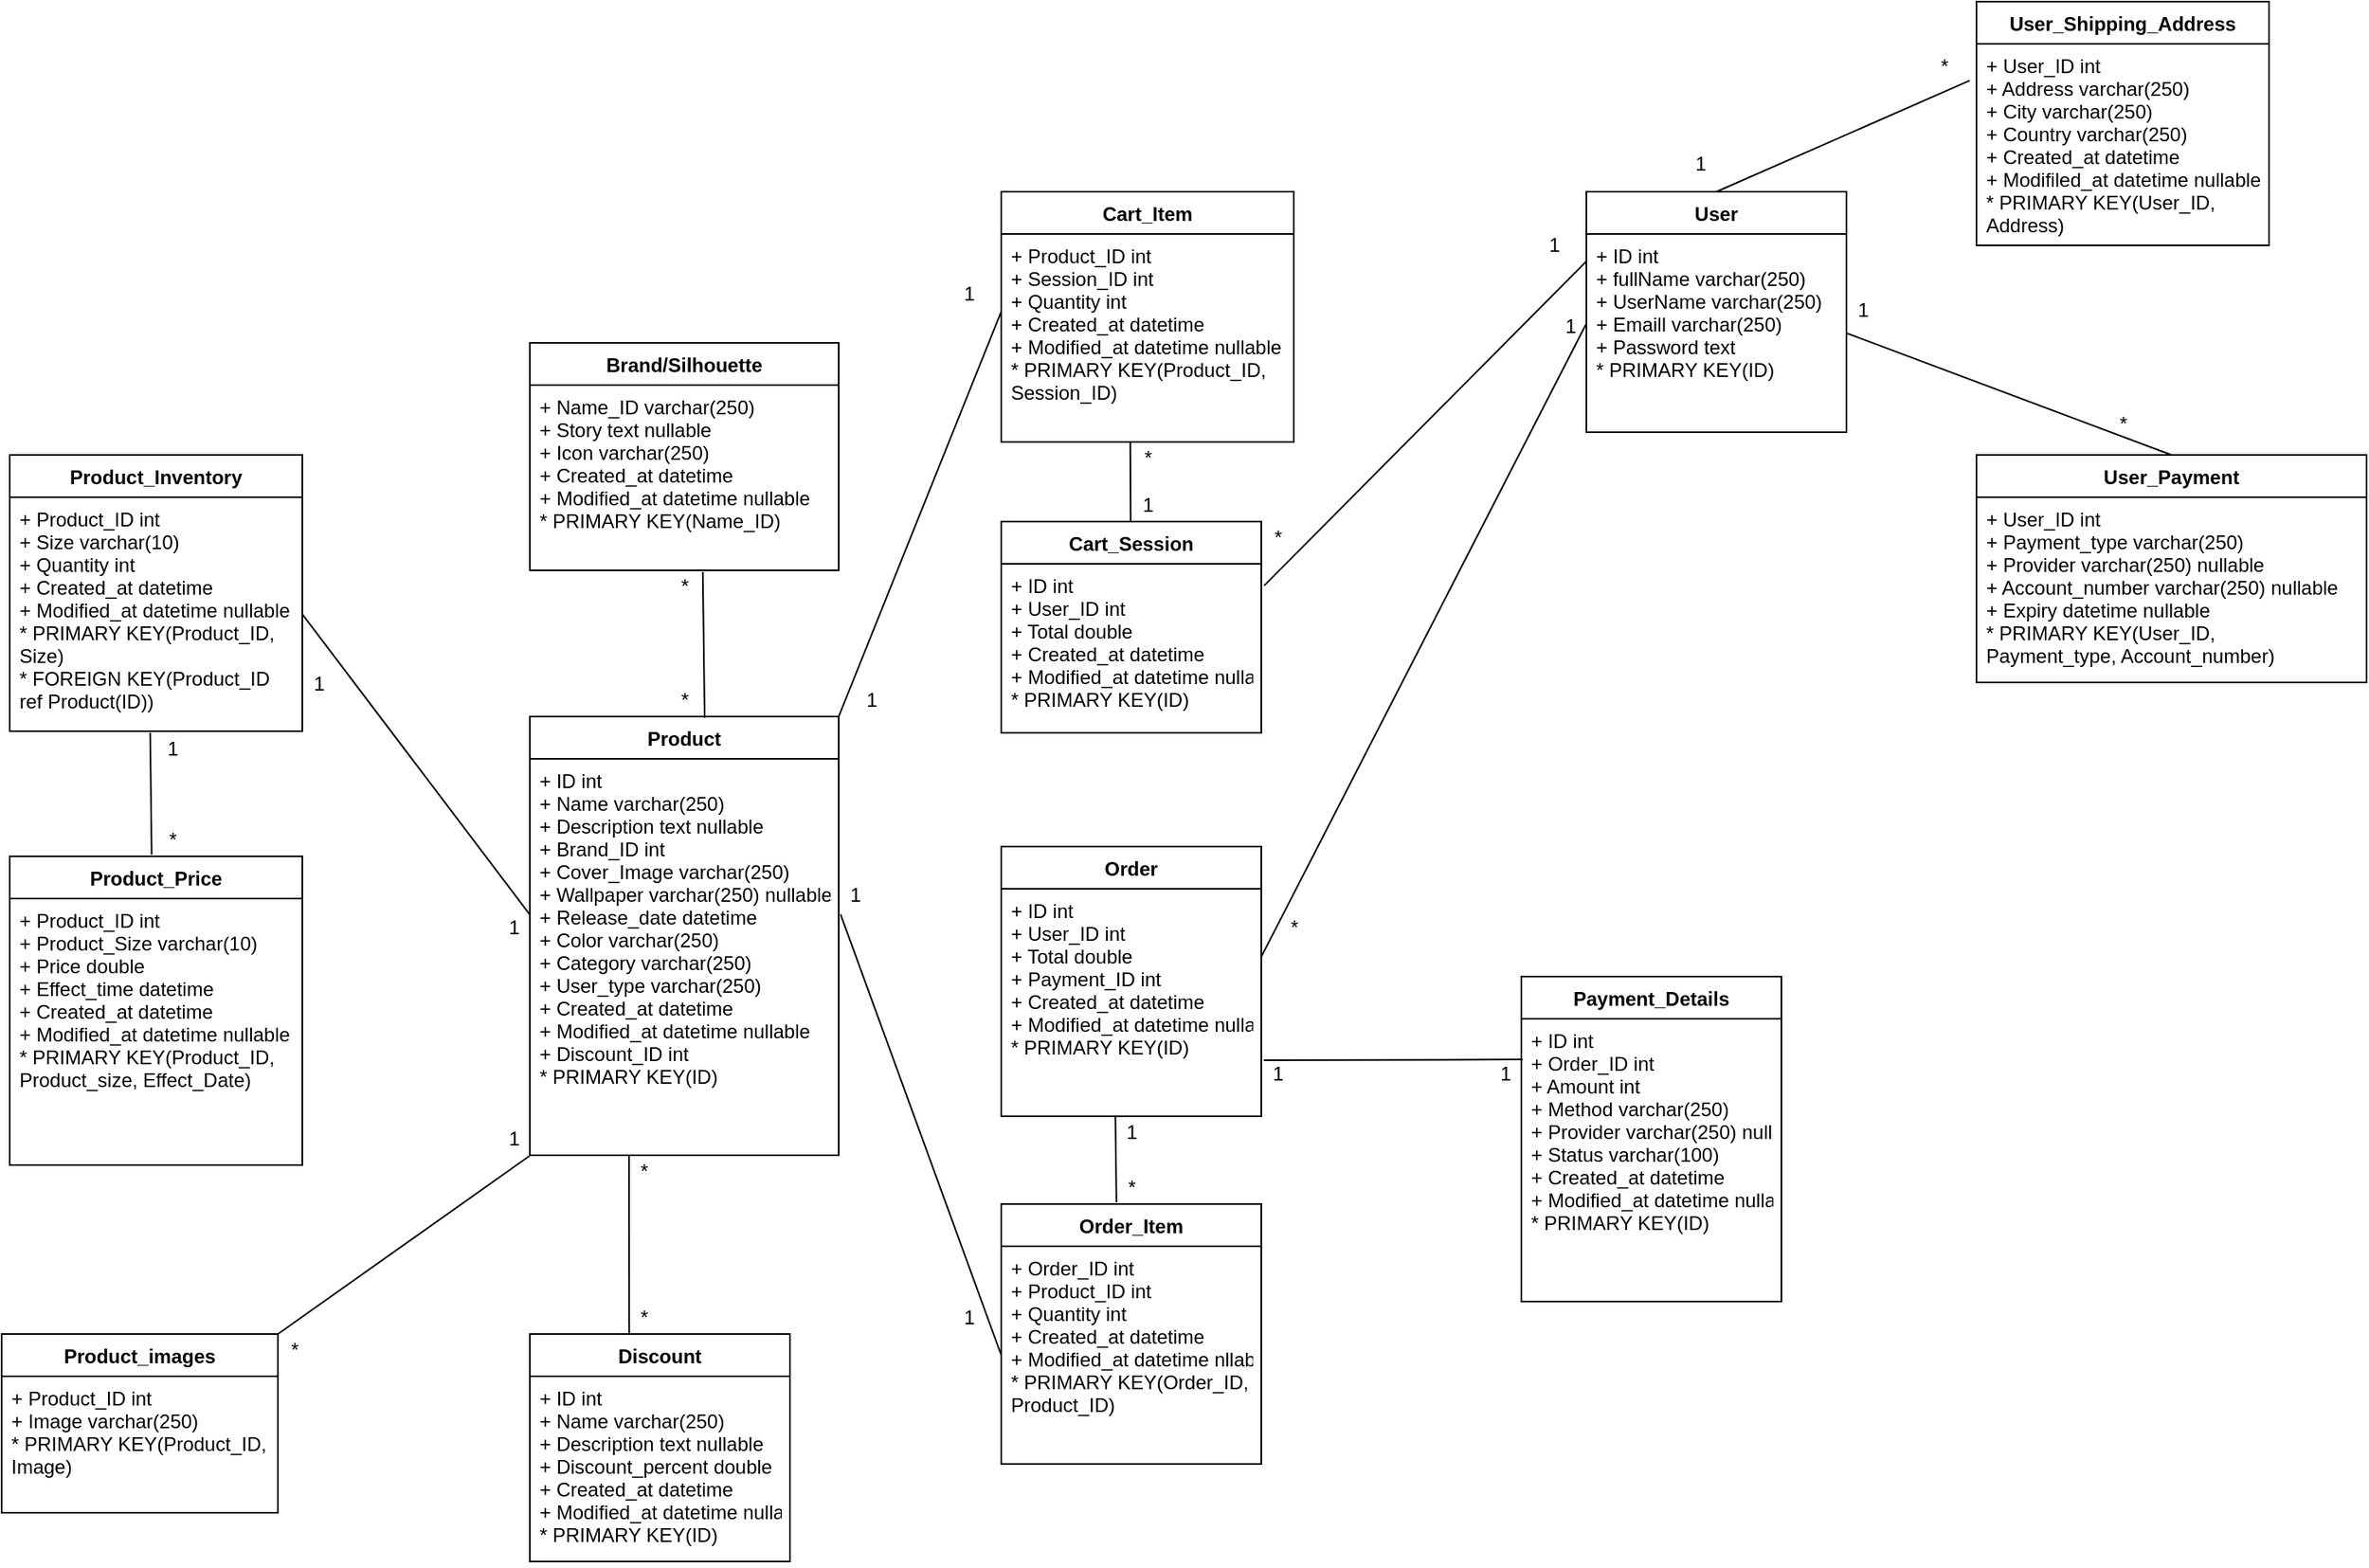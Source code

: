<mxfile version="16.4.0" type="device"><diagram id="C5RBs43oDa-KdzZeNtuy" name="Page-1"><mxGraphModel dx="1138" dy="724" grid="1" gridSize="10" guides="1" tooltips="1" connect="1" arrows="1" fold="1" page="1" pageScale="1" pageWidth="1600" pageHeight="1200" math="0" shadow="0"><root><mxCell id="WIyWlLk6GJQsqaUBKTNV-0"/><mxCell id="WIyWlLk6GJQsqaUBKTNV-1" parent="WIyWlLk6GJQsqaUBKTNV-0"/><mxCell id="3xXqWXQJbxBXgRaZJn6x-3" value="Product" style="swimlane;fontStyle=1;align=center;verticalAlign=top;childLayout=stackLayout;horizontal=1;startSize=26;horizontalStack=0;resizeParent=1;resizeParentMax=0;resizeLast=0;collapsible=1;marginBottom=0;" vertex="1" parent="WIyWlLk6GJQsqaUBKTNV-1"><mxGeometry x="430" y="520" width="190" height="270" as="geometry"/></mxCell><mxCell id="3xXqWXQJbxBXgRaZJn6x-4" value="+ ID int&#10;+ Name varchar(250)&#10;+ Description text nullable&#10;+ Brand_ID int&#10;+ Cover_Image varchar(250)&#10;+ Wallpaper varchar(250) nullable&#10;+ Release_date datetime&#10;+ Color varchar(250)&#10;+ Category varchar(250)&#10;+ User_type varchar(250)&#10;+ Created_at datetime&#10;+ Modified_at datetime nullable&#10;+ Discount_ID int&#10;* PRIMARY KEY(ID)" style="text;strokeColor=none;fillColor=none;align=left;verticalAlign=top;spacingLeft=4;spacingRight=4;overflow=hidden;rotatable=0;points=[[0,0.5],[1,0.5]];portConstraint=eastwest;" vertex="1" parent="3xXqWXQJbxBXgRaZJn6x-3"><mxGeometry y="26" width="190" height="244" as="geometry"/></mxCell><mxCell id="3xXqWXQJbxBXgRaZJn6x-10" value="Brand/Silhouette" style="swimlane;fontStyle=1;align=center;verticalAlign=top;childLayout=stackLayout;horizontal=1;startSize=26;horizontalStack=0;resizeParent=1;resizeParentMax=0;resizeLast=0;collapsible=1;marginBottom=0;" vertex="1" parent="WIyWlLk6GJQsqaUBKTNV-1"><mxGeometry x="430" y="290" width="190" height="140" as="geometry"/></mxCell><mxCell id="3xXqWXQJbxBXgRaZJn6x-11" value="+ Name_ID varchar(250)&#10;+ Story text nullable&#10;+ Icon varchar(250)&#10;+ Created_at datetime&#10;+ Modified_at datetime nullable&#10;* PRIMARY KEY(Name_ID) " style="text;strokeColor=none;fillColor=none;align=left;verticalAlign=top;spacingLeft=4;spacingRight=4;overflow=hidden;rotatable=0;points=[[0,0.5],[1,0.5]];portConstraint=eastwest;" vertex="1" parent="3xXqWXQJbxBXgRaZJn6x-10"><mxGeometry y="26" width="190" height="114" as="geometry"/></mxCell><mxCell id="3xXqWXQJbxBXgRaZJn6x-23" value="Product_Inventory" style="swimlane;fontStyle=1;align=center;verticalAlign=top;childLayout=stackLayout;horizontal=1;startSize=26;horizontalStack=0;resizeParent=1;resizeParentMax=0;resizeLast=0;collapsible=1;marginBottom=0;" vertex="1" parent="WIyWlLk6GJQsqaUBKTNV-1"><mxGeometry x="110" y="359" width="180" height="170" as="geometry"/></mxCell><mxCell id="3xXqWXQJbxBXgRaZJn6x-24" value="+ Product_ID int&#10;+ Size varchar(10)&#10;+ Quantity int&#10;+ Created_at datetime&#10;+ Modified_at datetime nullable&#10;* PRIMARY KEY(Product_ID,&#10;Size)&#10;* FOREIGN KEY(Product_ID&#10;ref Product(ID))" style="text;strokeColor=none;fillColor=none;align=left;verticalAlign=top;spacingLeft=4;spacingRight=4;overflow=hidden;rotatable=0;points=[[0,0.5],[1,0.5]];portConstraint=eastwest;labelBackgroundColor=default;" vertex="1" parent="3xXqWXQJbxBXgRaZJn6x-23"><mxGeometry y="26" width="180" height="144" as="geometry"/></mxCell><mxCell id="3xXqWXQJbxBXgRaZJn6x-27" value="Product_Price" style="swimlane;fontStyle=1;align=center;verticalAlign=top;childLayout=stackLayout;horizontal=1;startSize=26;horizontalStack=0;resizeParent=1;resizeParentMax=0;resizeLast=0;collapsible=1;marginBottom=0;" vertex="1" parent="WIyWlLk6GJQsqaUBKTNV-1"><mxGeometry x="110" y="606" width="180" height="190" as="geometry"/></mxCell><mxCell id="3xXqWXQJbxBXgRaZJn6x-28" value="+ Product_ID int&#10;+ Product_Size varchar(10)&#10;+ Price double&#10;+ Effect_time datetime&#10;+ Created_at datetime&#10;+ Modified_at datetime nullable&#10;* PRIMARY KEY(Product_ID,&#10;Product_size, Effect_Date)" style="text;strokeColor=none;fillColor=none;align=left;verticalAlign=top;spacingLeft=4;spacingRight=4;overflow=hidden;rotatable=0;points=[[0,0.5],[1,0.5]];portConstraint=eastwest;" vertex="1" parent="3xXqWXQJbxBXgRaZJn6x-27"><mxGeometry y="26" width="180" height="164" as="geometry"/></mxCell><mxCell id="3xXqWXQJbxBXgRaZJn6x-34" value="Cart_Item" style="swimlane;fontStyle=1;align=center;verticalAlign=top;childLayout=stackLayout;horizontal=1;startSize=26;horizontalStack=0;resizeParent=1;resizeParentMax=0;resizeLast=0;collapsible=1;marginBottom=0;" vertex="1" parent="WIyWlLk6GJQsqaUBKTNV-1"><mxGeometry x="720" y="197" width="180" height="154" as="geometry"/></mxCell><mxCell id="3xXqWXQJbxBXgRaZJn6x-35" value="+ Product_ID int&#10;+ Session_ID int&#10;+ Quantity int&#10;+ Created_at datetime&#10;+ Modified_at datetime nullable&#10;* PRIMARY KEY(Product_ID,&#10;Session_ID)" style="text;strokeColor=none;fillColor=none;align=left;verticalAlign=top;spacingLeft=4;spacingRight=4;overflow=hidden;rotatable=0;points=[[0,0.5],[1,0.5]];portConstraint=eastwest;" vertex="1" parent="3xXqWXQJbxBXgRaZJn6x-34"><mxGeometry y="26" width="180" height="128" as="geometry"/></mxCell><mxCell id="3xXqWXQJbxBXgRaZJn6x-38" value="Cart_Session&#10;" style="swimlane;fontStyle=1;align=center;verticalAlign=top;childLayout=stackLayout;horizontal=1;startSize=26;horizontalStack=0;resizeParent=1;resizeParentMax=0;resizeLast=0;collapsible=1;marginBottom=0;" vertex="1" parent="WIyWlLk6GJQsqaUBKTNV-1"><mxGeometry x="720" y="400" width="160" height="130" as="geometry"/></mxCell><mxCell id="3xXqWXQJbxBXgRaZJn6x-39" value="+ ID int&#10;+ User_ID int&#10;+ Total double&#10;+ Created_at datetime&#10;+ Modified_at datetime nullable&#10;* PRIMARY KEY(ID)" style="text;strokeColor=none;fillColor=none;align=left;verticalAlign=top;spacingLeft=4;spacingRight=4;overflow=hidden;rotatable=0;points=[[0,0.5],[1,0.5]];portConstraint=eastwest;" vertex="1" parent="3xXqWXQJbxBXgRaZJn6x-38"><mxGeometry y="26" width="160" height="104" as="geometry"/></mxCell><mxCell id="3xXqWXQJbxBXgRaZJn6x-42" value="Order" style="swimlane;fontStyle=1;align=center;verticalAlign=top;childLayout=stackLayout;horizontal=1;startSize=26;horizontalStack=0;resizeParent=1;resizeParentMax=0;resizeLast=0;collapsible=1;marginBottom=0;" vertex="1" parent="WIyWlLk6GJQsqaUBKTNV-1"><mxGeometry x="720" y="600" width="160" height="166" as="geometry"/></mxCell><mxCell id="3xXqWXQJbxBXgRaZJn6x-43" value="+ ID int&#10;+ User_ID int&#10;+ Total double&#10;+ Payment_ID int&#10;+ Created_at datetime&#10;+ Modified_at datetime nullable&#10;* PRIMARY KEY(ID)" style="text;strokeColor=none;fillColor=none;align=left;verticalAlign=top;spacingLeft=4;spacingRight=4;overflow=hidden;rotatable=0;points=[[0,0.5],[1,0.5]];portConstraint=eastwest;" vertex="1" parent="3xXqWXQJbxBXgRaZJn6x-42"><mxGeometry y="26" width="160" height="140" as="geometry"/></mxCell><mxCell id="3xXqWXQJbxBXgRaZJn6x-46" value="Order_Item" style="swimlane;fontStyle=1;align=center;verticalAlign=top;childLayout=stackLayout;horizontal=1;startSize=26;horizontalStack=0;resizeParent=1;resizeParentMax=0;resizeLast=0;collapsible=1;marginBottom=0;" vertex="1" parent="WIyWlLk6GJQsqaUBKTNV-1"><mxGeometry x="720" y="820" width="160" height="160" as="geometry"/></mxCell><mxCell id="3xXqWXQJbxBXgRaZJn6x-47" value="+ Order_ID int&#10;+ Product_ID int&#10;+ Quantity int&#10;+ Created_at datetime&#10;+ Modified_at datetime nllable&#10;* PRIMARY KEY(Order_ID,&#10;Product_ID)" style="text;strokeColor=none;fillColor=none;align=left;verticalAlign=top;spacingLeft=4;spacingRight=4;overflow=hidden;rotatable=0;points=[[0,0.5],[1,0.5]];portConstraint=eastwest;" vertex="1" parent="3xXqWXQJbxBXgRaZJn6x-46"><mxGeometry y="26" width="160" height="134" as="geometry"/></mxCell><mxCell id="3xXqWXQJbxBXgRaZJn6x-50" value="Payment_Details" style="swimlane;fontStyle=1;align=center;verticalAlign=top;childLayout=stackLayout;horizontal=1;startSize=26;horizontalStack=0;resizeParent=1;resizeParentMax=0;resizeLast=0;collapsible=1;marginBottom=0;" vertex="1" parent="WIyWlLk6GJQsqaUBKTNV-1"><mxGeometry x="1040" y="680" width="160" height="200" as="geometry"/></mxCell><mxCell id="3xXqWXQJbxBXgRaZJn6x-51" value="+ ID int&#10;+ Order_ID int&#10;+ Amount int&#10;+ Method varchar(250)&#10;+ Provider varchar(250) nullable&#10;+ Status varchar(100)&#10;+ Created_at datetime&#10;+ Modified_at datetime nullable&#10;* PRIMARY KEY(ID)" style="text;strokeColor=none;fillColor=none;align=left;verticalAlign=top;spacingLeft=4;spacingRight=4;overflow=hidden;rotatable=0;points=[[0,0.5],[1,0.5]];portConstraint=eastwest;" vertex="1" parent="3xXqWXQJbxBXgRaZJn6x-50"><mxGeometry y="26" width="160" height="174" as="geometry"/></mxCell><mxCell id="3xXqWXQJbxBXgRaZJn6x-54" value="User" style="swimlane;fontStyle=1;align=center;verticalAlign=top;childLayout=stackLayout;horizontal=1;startSize=26;horizontalStack=0;resizeParent=1;resizeParentMax=0;resizeLast=0;collapsible=1;marginBottom=0;" vertex="1" parent="WIyWlLk6GJQsqaUBKTNV-1"><mxGeometry x="1080" y="197" width="160" height="148" as="geometry"/></mxCell><mxCell id="3xXqWXQJbxBXgRaZJn6x-55" value="+ ID int&#10;+ fullName varchar(250)&#10;+ UserName varchar(250)&#10;+ Emaill varchar(250)&#10;+ Password text&#10;* PRIMARY KEY(ID)" style="text;strokeColor=none;fillColor=none;align=left;verticalAlign=top;spacingLeft=4;spacingRight=4;overflow=hidden;rotatable=0;points=[[0,0.5],[1,0.5]];portConstraint=eastwest;" vertex="1" parent="3xXqWXQJbxBXgRaZJn6x-54"><mxGeometry y="26" width="160" height="122" as="geometry"/></mxCell><mxCell id="3xXqWXQJbxBXgRaZJn6x-58" value="User_Shipping_Address" style="swimlane;fontStyle=1;align=center;verticalAlign=top;childLayout=stackLayout;horizontal=1;startSize=26;horizontalStack=0;resizeParent=1;resizeParentMax=0;resizeLast=0;collapsible=1;marginBottom=0;" vertex="1" parent="WIyWlLk6GJQsqaUBKTNV-1"><mxGeometry x="1320" y="80" width="180" height="150" as="geometry"/></mxCell><mxCell id="3xXqWXQJbxBXgRaZJn6x-59" value="+ User_ID int&#10;+ Address varchar(250)&#10;+ City varchar(250)&#10;+ Country varchar(250)&#10;+ Created_at datetime&#10;+ Modifiled_at datetime nullable&#10;* PRIMARY KEY(User_ID,&#10;Address)" style="text;strokeColor=none;fillColor=none;align=left;verticalAlign=top;spacingLeft=4;spacingRight=4;overflow=hidden;rotatable=0;points=[[0,0.5],[1,0.5]];portConstraint=eastwest;" vertex="1" parent="3xXqWXQJbxBXgRaZJn6x-58"><mxGeometry y="26" width="180" height="124" as="geometry"/></mxCell><mxCell id="3xXqWXQJbxBXgRaZJn6x-62" value="User_Payment" style="swimlane;fontStyle=1;align=center;verticalAlign=top;childLayout=stackLayout;horizontal=1;startSize=26;horizontalStack=0;resizeParent=1;resizeParentMax=0;resizeLast=0;collapsible=1;marginBottom=0;" vertex="1" parent="WIyWlLk6GJQsqaUBKTNV-1"><mxGeometry x="1320" y="359" width="240" height="140" as="geometry"/></mxCell><mxCell id="3xXqWXQJbxBXgRaZJn6x-63" value="+ User_ID int&#10;+ Payment_type varchar(250)&#10;+ Provider varchar(250) nullable&#10;+ Account_number varchar(250) nullable&#10;+ Expiry datetime nullable&#10;* PRIMARY KEY(User_ID, &#10;Payment_type, Account_number)" style="text;strokeColor=none;fillColor=none;align=left;verticalAlign=top;spacingLeft=4;spacingRight=4;overflow=hidden;rotatable=0;points=[[0,0.5],[1,0.5]];portConstraint=eastwest;" vertex="1" parent="3xXqWXQJbxBXgRaZJn6x-62"><mxGeometry y="26" width="240" height="114" as="geometry"/></mxCell><mxCell id="3xXqWXQJbxBXgRaZJn6x-73" value="" style="endArrow=none;html=1;rounded=0;entryX=0.56;entryY=1.009;entryDx=0;entryDy=0;entryPerimeter=0;exitX=0.566;exitY=0.003;exitDx=0;exitDy=0;exitPerimeter=0;" edge="1" parent="WIyWlLk6GJQsqaUBKTNV-1" source="3xXqWXQJbxBXgRaZJn6x-3" target="3xXqWXQJbxBXgRaZJn6x-11"><mxGeometry width="50" height="50" relative="1" as="geometry"><mxPoint x="430" y="499" as="sourcePoint"/><mxPoint x="480" y="449" as="targetPoint"/></mxGeometry></mxCell><mxCell id="3xXqWXQJbxBXgRaZJn6x-75" value="" style="endArrow=none;html=1;rounded=0;exitX=0.485;exitY=-0.005;exitDx=0;exitDy=0;exitPerimeter=0;entryX=0.48;entryY=1.006;entryDx=0;entryDy=0;entryPerimeter=0;" edge="1" parent="WIyWlLk6GJQsqaUBKTNV-1" source="3xXqWXQJbxBXgRaZJn6x-27" target="3xXqWXQJbxBXgRaZJn6x-24"><mxGeometry width="50" height="50" relative="1" as="geometry"><mxPoint x="150" y="640" as="sourcePoint"/><mxPoint x="197" y="570" as="targetPoint"/></mxGeometry></mxCell><mxCell id="3xXqWXQJbxBXgRaZJn6x-76" value="" style="endArrow=none;html=1;rounded=0;entryX=1;entryY=0.5;entryDx=0;entryDy=0;exitX=0;exitY=0.393;exitDx=0;exitDy=0;exitPerimeter=0;" edge="1" parent="WIyWlLk6GJQsqaUBKTNV-1" source="3xXqWXQJbxBXgRaZJn6x-4" target="3xXqWXQJbxBXgRaZJn6x-24"><mxGeometry width="50" height="50" relative="1" as="geometry"><mxPoint x="380.0" y="655.19" as="sourcePoint"/><mxPoint x="380.0" y="544.998" as="targetPoint"/></mxGeometry></mxCell><mxCell id="3xXqWXQJbxBXgRaZJn6x-77" value="" style="endArrow=none;html=1;rounded=0;entryX=0.001;entryY=0.37;entryDx=0;entryDy=0;entryPerimeter=0;exitX=1;exitY=0;exitDx=0;exitDy=0;" edge="1" parent="WIyWlLk6GJQsqaUBKTNV-1" source="3xXqWXQJbxBXgRaZJn6x-3" target="3xXqWXQJbxBXgRaZJn6x-35"><mxGeometry width="50" height="50" relative="1" as="geometry"><mxPoint x="680.0" y="370.19" as="sourcePoint"/><mxPoint x="680.0" y="259.998" as="targetPoint"/></mxGeometry></mxCell><mxCell id="3xXqWXQJbxBXgRaZJn6x-80" value="" style="endArrow=none;html=1;rounded=0;entryX=-0.002;entryY=0.457;entryDx=0;entryDy=0;entryPerimeter=0;exitX=1;exitY=0;exitDx=0;exitDy=0;" edge="1" parent="WIyWlLk6GJQsqaUBKTNV-1" target="3xXqWXQJbxBXgRaZJn6x-55"><mxGeometry width="50" height="50" relative="1" as="geometry"><mxPoint x="880" y="667.83" as="sourcePoint"/><mxPoint x="1007.6" y="409.998" as="targetPoint"/></mxGeometry></mxCell><mxCell id="3xXqWXQJbxBXgRaZJn6x-81" value="" style="endArrow=none;html=1;rounded=0;entryX=0.002;entryY=0.135;entryDx=0;entryDy=0;entryPerimeter=0;exitX=1.011;exitY=0.129;exitDx=0;exitDy=0;exitPerimeter=0;" edge="1" parent="WIyWlLk6GJQsqaUBKTNV-1" source="3xXqWXQJbxBXgRaZJn6x-39" target="3xXqWXQJbxBXgRaZJn6x-55"><mxGeometry width="50" height="50" relative="1" as="geometry"><mxPoint x="870" y="454.83" as="sourcePoint"/><mxPoint x="997.6" y="196.998" as="targetPoint"/></mxGeometry></mxCell><mxCell id="3xXqWXQJbxBXgRaZJn6x-82" value="" style="endArrow=none;html=1;rounded=0;entryX=-0.023;entryY=0.182;entryDx=0;entryDy=0;entryPerimeter=0;exitX=0.5;exitY=0;exitDx=0;exitDy=0;" edge="1" parent="WIyWlLk6GJQsqaUBKTNV-1" source="3xXqWXQJbxBXgRaZJn6x-54" target="3xXqWXQJbxBXgRaZJn6x-59"><mxGeometry width="50" height="50" relative="1" as="geometry"><mxPoint x="1130" y="257.83" as="sourcePoint"/><mxPoint x="1257.6" y="-0.002" as="targetPoint"/></mxGeometry></mxCell><mxCell id="3xXqWXQJbxBXgRaZJn6x-83" value="" style="endArrow=none;html=1;rounded=0;entryX=0.011;entryY=-0.028;entryDx=0;entryDy=0;entryPerimeter=0;exitX=0.443;exitY=-0.006;exitDx=0;exitDy=0;exitPerimeter=0;" edge="1" parent="WIyWlLk6GJQsqaUBKTNV-1" source="3xXqWXQJbxBXgRaZJn6x-46" target="3xXqWXQJbxBXgRaZJn6x-109"><mxGeometry width="50" height="50" relative="1" as="geometry"><mxPoint x="630" y="560" as="sourcePoint"/><mxPoint x="757.6" y="302.168" as="targetPoint"/></mxGeometry></mxCell><mxCell id="3xXqWXQJbxBXgRaZJn6x-84" value="" style="endArrow=none;html=1;rounded=0;entryX=0.441;entryY=0.998;entryDx=0;entryDy=0;entryPerimeter=0;" edge="1" parent="WIyWlLk6GJQsqaUBKTNV-1" source="3xXqWXQJbxBXgRaZJn6x-38" target="3xXqWXQJbxBXgRaZJn6x-35"><mxGeometry width="50" height="50" relative="1" as="geometry"><mxPoint x="640" y="570" as="sourcePoint"/><mxPoint x="767.6" y="312.168" as="targetPoint"/></mxGeometry></mxCell><mxCell id="3xXqWXQJbxBXgRaZJn6x-85" value="" style="endArrow=none;html=1;rounded=0;entryX=0.5;entryY=0;entryDx=0;entryDy=0;exitX=1;exitY=0.5;exitDx=0;exitDy=0;" edge="1" parent="WIyWlLk6GJQsqaUBKTNV-1" source="3xXqWXQJbxBXgRaZJn6x-55" target="3xXqWXQJbxBXgRaZJn6x-62"><mxGeometry width="50" height="50" relative="1" as="geometry"><mxPoint x="650" y="580" as="sourcePoint"/><mxPoint x="777.6" y="322.168" as="targetPoint"/></mxGeometry></mxCell><mxCell id="3xXqWXQJbxBXgRaZJn6x-86" value="" style="endArrow=none;html=1;rounded=0;entryX=0.005;entryY=0.144;entryDx=0;entryDy=0;entryPerimeter=0;exitX=1.01;exitY=0.754;exitDx=0;exitDy=0;exitPerimeter=0;" edge="1" parent="WIyWlLk6GJQsqaUBKTNV-1" source="3xXqWXQJbxBXgRaZJn6x-43" target="3xXqWXQJbxBXgRaZJn6x-51"><mxGeometry width="50" height="50" relative="1" as="geometry"><mxPoint x="660" y="590" as="sourcePoint"/><mxPoint x="787.6" y="332.168" as="targetPoint"/></mxGeometry></mxCell><mxCell id="3xXqWXQJbxBXgRaZJn6x-87" value="*" style="text;html=1;align=center;verticalAlign=middle;resizable=0;points=[];autosize=1;strokeColor=none;fillColor=none;" vertex="1" parent="WIyWlLk6GJQsqaUBKTNV-1"><mxGeometry x="515" y="430" width="20" height="20" as="geometry"/></mxCell><mxCell id="3xXqWXQJbxBXgRaZJn6x-88" value="*" style="text;html=1;align=center;verticalAlign=middle;resizable=0;points=[];autosize=1;strokeColor=none;fillColor=none;" vertex="1" parent="WIyWlLk6GJQsqaUBKTNV-1"><mxGeometry x="515" y="500" width="20" height="20" as="geometry"/></mxCell><mxCell id="3xXqWXQJbxBXgRaZJn6x-93" value="*" style="text;html=1;align=center;verticalAlign=middle;resizable=0;points=[];autosize=1;strokeColor=none;fillColor=none;" vertex="1" parent="WIyWlLk6GJQsqaUBKTNV-1"><mxGeometry x="200" y="586" width="20" height="20" as="geometry"/></mxCell><mxCell id="3xXqWXQJbxBXgRaZJn6x-94" value="1" style="text;html=1;align=center;verticalAlign=middle;resizable=0;points=[];autosize=1;strokeColor=none;fillColor=none;" vertex="1" parent="WIyWlLk6GJQsqaUBKTNV-1"><mxGeometry x="200" y="530" width="20" height="20" as="geometry"/></mxCell><mxCell id="3xXqWXQJbxBXgRaZJn6x-97" value="1" style="text;html=1;align=center;verticalAlign=middle;resizable=0;points=[];autosize=1;strokeColor=none;fillColor=none;" vertex="1" parent="WIyWlLk6GJQsqaUBKTNV-1"><mxGeometry x="290" y="490" width="20" height="20" as="geometry"/></mxCell><mxCell id="3xXqWXQJbxBXgRaZJn6x-98" value="1" style="text;html=1;align=center;verticalAlign=middle;resizable=0;points=[];autosize=1;strokeColor=none;fillColor=none;" vertex="1" parent="WIyWlLk6GJQsqaUBKTNV-1"><mxGeometry x="410" y="640" width="20" height="20" as="geometry"/></mxCell><mxCell id="3xXqWXQJbxBXgRaZJn6x-99" value="1" style="text;html=1;align=center;verticalAlign=middle;resizable=0;points=[];autosize=1;strokeColor=none;fillColor=none;" vertex="1" parent="WIyWlLk6GJQsqaUBKTNV-1"><mxGeometry x="630" y="500" width="20" height="20" as="geometry"/></mxCell><mxCell id="3xXqWXQJbxBXgRaZJn6x-100" value="1" style="text;html=1;align=center;verticalAlign=middle;resizable=0;points=[];autosize=1;strokeColor=none;fillColor=none;" vertex="1" parent="WIyWlLk6GJQsqaUBKTNV-1"><mxGeometry x="690" y="250" width="20" height="20" as="geometry"/></mxCell><mxCell id="3xXqWXQJbxBXgRaZJn6x-103" value="" style="endArrow=none;html=1;rounded=0;exitX=1.006;exitY=0.392;exitDx=0;exitDy=0;exitPerimeter=0;entryX=0;entryY=0.5;entryDx=0;entryDy=0;" edge="1" parent="WIyWlLk6GJQsqaUBKTNV-1" source="3xXqWXQJbxBXgRaZJn6x-4" target="3xXqWXQJbxBXgRaZJn6x-47"><mxGeometry width="50" height="50" relative="1" as="geometry"><mxPoint x="610" y="617.83" as="sourcePoint"/><mxPoint x="670" y="760" as="targetPoint"/></mxGeometry></mxCell><mxCell id="3xXqWXQJbxBXgRaZJn6x-104" value="1" style="text;html=1;align=center;verticalAlign=middle;resizable=0;points=[];autosize=1;strokeColor=none;fillColor=none;" vertex="1" parent="WIyWlLk6GJQsqaUBKTNV-1"><mxGeometry x="620" y="620" width="20" height="20" as="geometry"/></mxCell><mxCell id="3xXqWXQJbxBXgRaZJn6x-105" value="1" style="text;html=1;align=center;verticalAlign=middle;resizable=0;points=[];autosize=1;strokeColor=none;fillColor=none;" vertex="1" parent="WIyWlLk6GJQsqaUBKTNV-1"><mxGeometry x="690" y="880" width="20" height="20" as="geometry"/></mxCell><mxCell id="3xXqWXQJbxBXgRaZJn6x-106" value="1" style="text;html=1;align=center;verticalAlign=middle;resizable=0;points=[];autosize=1;strokeColor=none;fillColor=none;" vertex="1" parent="WIyWlLk6GJQsqaUBKTNV-1"><mxGeometry x="800" y="380" width="20" height="20" as="geometry"/></mxCell><mxCell id="3xXqWXQJbxBXgRaZJn6x-107" value="*" style="text;html=1;align=center;verticalAlign=middle;resizable=0;points=[];autosize=1;strokeColor=none;fillColor=none;" vertex="1" parent="WIyWlLk6GJQsqaUBKTNV-1"><mxGeometry x="800" y="351" width="20" height="20" as="geometry"/></mxCell><mxCell id="3xXqWXQJbxBXgRaZJn6x-109" value="1" style="text;html=1;align=center;verticalAlign=middle;resizable=0;points=[];autosize=1;strokeColor=none;fillColor=none;" vertex="1" parent="WIyWlLk6GJQsqaUBKTNV-1"><mxGeometry x="790" y="766" width="20" height="20" as="geometry"/></mxCell><mxCell id="3xXqWXQJbxBXgRaZJn6x-110" value="*" style="text;html=1;align=center;verticalAlign=middle;resizable=0;points=[];autosize=1;strokeColor=none;fillColor=none;" vertex="1" parent="WIyWlLk6GJQsqaUBKTNV-1"><mxGeometry x="790" y="800" width="20" height="20" as="geometry"/></mxCell><mxCell id="3xXqWXQJbxBXgRaZJn6x-111" value="1" style="text;html=1;align=center;verticalAlign=middle;resizable=0;points=[];autosize=1;strokeColor=none;fillColor=none;" vertex="1" parent="WIyWlLk6GJQsqaUBKTNV-1"><mxGeometry x="1050" y="220" width="20" height="20" as="geometry"/></mxCell><mxCell id="3xXqWXQJbxBXgRaZJn6x-112" value="*" style="text;html=1;align=center;verticalAlign=middle;resizable=0;points=[];autosize=1;strokeColor=none;fillColor=none;" vertex="1" parent="WIyWlLk6GJQsqaUBKTNV-1"><mxGeometry x="880" y="400" width="20" height="20" as="geometry"/></mxCell><mxCell id="3xXqWXQJbxBXgRaZJn6x-113" value="1" style="text;html=1;align=center;verticalAlign=middle;resizable=0;points=[];autosize=1;strokeColor=none;fillColor=none;" vertex="1" parent="WIyWlLk6GJQsqaUBKTNV-1"><mxGeometry x="1060" y="270" width="20" height="20" as="geometry"/></mxCell><mxCell id="3xXqWXQJbxBXgRaZJn6x-114" value="*" style="text;html=1;align=center;verticalAlign=middle;resizable=0;points=[];autosize=1;strokeColor=none;fillColor=none;" vertex="1" parent="WIyWlLk6GJQsqaUBKTNV-1"><mxGeometry x="890" y="640" width="20" height="20" as="geometry"/></mxCell><mxCell id="3xXqWXQJbxBXgRaZJn6x-115" value="1" style="text;html=1;align=center;verticalAlign=middle;resizable=0;points=[];autosize=1;strokeColor=none;fillColor=none;" vertex="1" parent="WIyWlLk6GJQsqaUBKTNV-1"><mxGeometry x="880" y="730" width="20" height="20" as="geometry"/></mxCell><mxCell id="3xXqWXQJbxBXgRaZJn6x-116" value="1" style="text;html=1;align=center;verticalAlign=middle;resizable=0;points=[];autosize=1;strokeColor=none;fillColor=none;" vertex="1" parent="WIyWlLk6GJQsqaUBKTNV-1"><mxGeometry x="1020" y="730" width="20" height="20" as="geometry"/></mxCell><mxCell id="3xXqWXQJbxBXgRaZJn6x-117" value="1" style="text;html=1;align=center;verticalAlign=middle;resizable=0;points=[];autosize=1;strokeColor=none;fillColor=none;" vertex="1" parent="WIyWlLk6GJQsqaUBKTNV-1"><mxGeometry x="1140" y="170" width="20" height="20" as="geometry"/></mxCell><mxCell id="3xXqWXQJbxBXgRaZJn6x-118" value="*" style="text;html=1;align=center;verticalAlign=middle;resizable=0;points=[];autosize=1;strokeColor=none;fillColor=none;" vertex="1" parent="WIyWlLk6GJQsqaUBKTNV-1"><mxGeometry x="1290" y="110" width="20" height="20" as="geometry"/></mxCell><mxCell id="3xXqWXQJbxBXgRaZJn6x-119" value="*" style="text;html=1;align=center;verticalAlign=middle;resizable=0;points=[];autosize=1;strokeColor=none;fillColor=none;" vertex="1" parent="WIyWlLk6GJQsqaUBKTNV-1"><mxGeometry x="1400" y="330" width="20" height="20" as="geometry"/></mxCell><mxCell id="3xXqWXQJbxBXgRaZJn6x-120" value="1" style="text;html=1;align=center;verticalAlign=middle;resizable=0;points=[];autosize=1;strokeColor=none;fillColor=none;" vertex="1" parent="WIyWlLk6GJQsqaUBKTNV-1"><mxGeometry x="1240" y="260" width="20" height="20" as="geometry"/></mxCell><mxCell id="3xXqWXQJbxBXgRaZJn6x-124" value="Discount" style="swimlane;fontStyle=1;align=center;verticalAlign=top;childLayout=stackLayout;horizontal=1;startSize=26;horizontalStack=0;resizeParent=1;resizeParentMax=0;resizeLast=0;collapsible=1;marginBottom=0;" vertex="1" parent="WIyWlLk6GJQsqaUBKTNV-1"><mxGeometry x="430" y="900" width="160" height="140" as="geometry"/></mxCell><mxCell id="3xXqWXQJbxBXgRaZJn6x-125" value="+ ID int&#10;+ Name varchar(250)&#10;+ Description text nullable&#10;+ Discount_percent double&#10;+ Created_at datetime&#10;+ Modified_at datetime nullable&#10;* PRIMARY KEY(ID)" style="text;strokeColor=none;fillColor=none;align=left;verticalAlign=top;spacingLeft=4;spacingRight=4;overflow=hidden;rotatable=0;points=[[0,0.5],[1,0.5]];portConstraint=eastwest;" vertex="1" parent="3xXqWXQJbxBXgRaZJn6x-124"><mxGeometry y="26" width="160" height="114" as="geometry"/></mxCell><mxCell id="3xXqWXQJbxBXgRaZJn6x-128" value="" style="endArrow=none;html=1;rounded=0;exitX=0.382;exitY=0.004;exitDx=0;exitDy=0;exitPerimeter=0;" edge="1" parent="WIyWlLk6GJQsqaUBKTNV-1" source="3xXqWXQJbxBXgRaZJn6x-124"><mxGeometry width="50" height="50" relative="1" as="geometry"><mxPoint x="494.57" y="870.19" as="sourcePoint"/><mxPoint x="491" y="790" as="targetPoint"/></mxGeometry></mxCell><mxCell id="3xXqWXQJbxBXgRaZJn6x-129" value="*" style="text;html=1;align=center;verticalAlign=middle;resizable=0;points=[];autosize=1;strokeColor=none;fillColor=none;" vertex="1" parent="WIyWlLk6GJQsqaUBKTNV-1"><mxGeometry x="490" y="790" width="20" height="20" as="geometry"/></mxCell><mxCell id="3xXqWXQJbxBXgRaZJn6x-130" value="*" style="text;html=1;align=center;verticalAlign=middle;resizable=0;points=[];autosize=1;strokeColor=none;fillColor=none;" vertex="1" parent="WIyWlLk6GJQsqaUBKTNV-1"><mxGeometry x="490" y="880" width="20" height="20" as="geometry"/></mxCell><mxCell id="3xXqWXQJbxBXgRaZJn6x-134" value="Product_images" style="swimlane;fontStyle=1;align=center;verticalAlign=top;childLayout=stackLayout;horizontal=1;startSize=26;horizontalStack=0;resizeParent=1;resizeParentMax=0;resizeLast=0;collapsible=1;marginBottom=0;" vertex="1" parent="WIyWlLk6GJQsqaUBKTNV-1"><mxGeometry x="105" y="900" width="170" height="110" as="geometry"/></mxCell><mxCell id="3xXqWXQJbxBXgRaZJn6x-135" value="+ Product_ID int&#10;+ Image varchar(250)&#10;* PRIMARY KEY(Product_ID,&#10;Image)" style="text;strokeColor=none;fillColor=none;align=left;verticalAlign=top;spacingLeft=4;spacingRight=4;overflow=hidden;rotatable=0;points=[[0,0.5],[1,0.5]];portConstraint=eastwest;" vertex="1" parent="3xXqWXQJbxBXgRaZJn6x-134"><mxGeometry y="26" width="170" height="84" as="geometry"/></mxCell><mxCell id="3xXqWXQJbxBXgRaZJn6x-136" value="" style="endArrow=none;html=1;rounded=0;exitX=1;exitY=0;exitDx=0;exitDy=0;entryX=-0.002;entryY=1.002;entryDx=0;entryDy=0;entryPerimeter=0;" edge="1" parent="WIyWlLk6GJQsqaUBKTNV-1" source="3xXqWXQJbxBXgRaZJn6x-134" target="3xXqWXQJbxBXgRaZJn6x-4"><mxGeometry width="50" height="50" relative="1" as="geometry"><mxPoint x="370.12" y="900.56" as="sourcePoint"/><mxPoint x="370" y="790" as="targetPoint"/></mxGeometry></mxCell><mxCell id="3xXqWXQJbxBXgRaZJn6x-137" value="1" style="text;html=1;align=center;verticalAlign=middle;resizable=0;points=[];autosize=1;strokeColor=none;fillColor=none;" vertex="1" parent="WIyWlLk6GJQsqaUBKTNV-1"><mxGeometry x="410" y="770" width="20" height="20" as="geometry"/></mxCell><mxCell id="3xXqWXQJbxBXgRaZJn6x-138" value="*" style="text;html=1;align=center;verticalAlign=middle;resizable=0;points=[];autosize=1;strokeColor=none;fillColor=none;" vertex="1" parent="WIyWlLk6GJQsqaUBKTNV-1"><mxGeometry x="275" y="900" width="20" height="20" as="geometry"/></mxCell></root></mxGraphModel></diagram></mxfile>